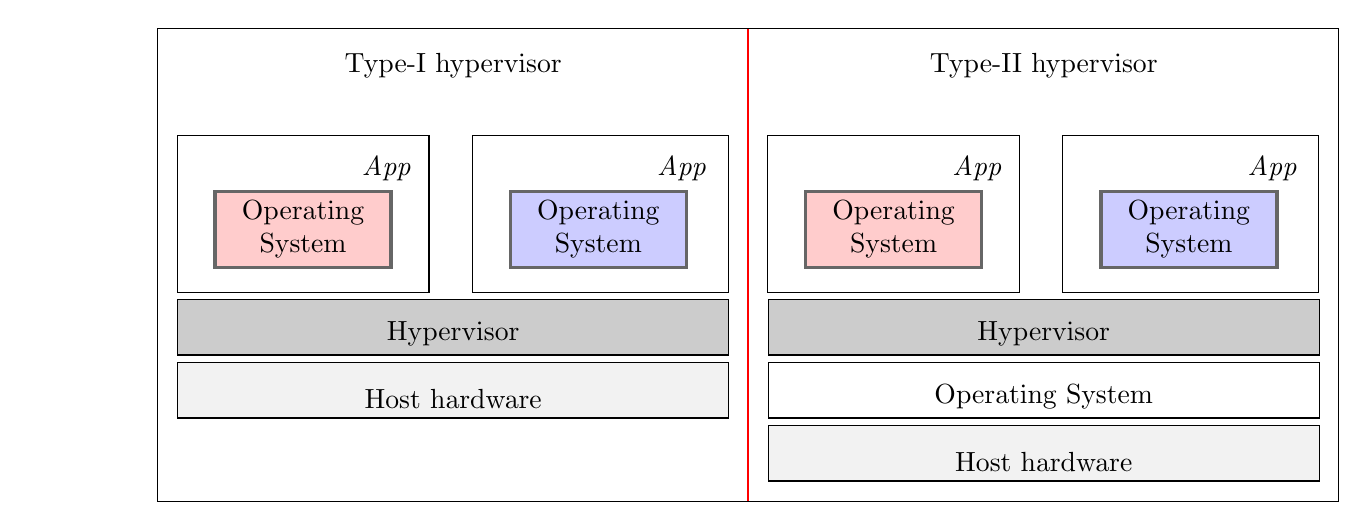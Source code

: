 \def\xout{15}
\def\yout{6}
\def\x{0}
\def\y{0}
\def\xr{7.75}
%\def\yl{1}
\def\xl{0.25}
\def\yl{0.25}
\def\yoffset{0.8}
\def\xsize{70}
\def\ysize{7}
\def\xapp{2.5}
\def\yapp{4.3}
\def\xos{3.2}
\def\yos{2.2}

\begin{tikzpicture}[
anode/.style={rectangle, draw=black!60, very thick, minimum size=5mm, minimum width=7cm, minimum height=1cm, text centered},
rednode/.style={rectangle, draw=black!60, fill=red!20, very thick, minimum size=5mm, text width=2cm, text centered},
bluenode/.style={rectangle, draw=black!60, fill=blue!20, very thick, minimum size=5mm, text width=2cm, text centered},]
  
  \draw[black] (\x, \y)rectangle(\xout,\yout);
  \draw[red,thick,-] (7.5, 0) -- (7.5, 6);
  \node (rect) [rectangle, minimum width=\xsize mm, minimum height=\ysize mm, anchor= south west,label={[anchor=south]south:Type-I hypervisor}] at (\xl,\yl+5) {};
  \node (rect) [rectangle, minimum width=\xsize mm, minimum height=\ysize mm, anchor= south west,label={[anchor=south]south:Type-II hypervisor}] at (\xr,\yl+5) {};

  
  \node (rect) [rectangle, draw, fill=black!5, minimum width=\xsize mm, minimum height=\ysize mm, anchor= south west,label={[anchor=south]south:Host hardware}] at (\xl,\yl+\yoffset) {};
  \node (rect) [rectangle, draw, fill=black!20, minimum width=\xsize mm, minimum height=\ysize mm, anchor= south west,label={[anchor=south]south:Hypervisor}] at (\xl,\yl+\yoffset+\yoffset) {};

  \draw[black] (\xl, \yl + \yoffset + \yoffset + \yoffset)rectangle(\xl + \xos, \yl + \yos+ \yoffset + \yoffset + 0.6);
  \node[rednode] at (\xl + \yoffset + \yoffset, \yl + \yoffset + \yoffset + \yoffset + \yoffset) {Operating System};
  \node (rect) [rectangle, minimum width=\xos mm, minimum height=\ysize mm, anchor= south west,label={[anchor=south]south:\textit{App}}] at (\xl+2.5,\yl+3.7) {};

  \draw[black] (4, \yl + \yoffset + \yoffset + \yoffset)rectangle(4.05 + \xos, \yl + \yos+ \yoffset + \yoffset + 0.6);
  \node[bluenode] at (4 + \yoffset + \yoffset, \yl + \yoffset + \yoffset + \yoffset + \yoffset) {Operating System};
  \node (rect) [rectangle, minimum width=\xos mm, minimum height=\ysize mm, anchor= south west,label={[anchor=south]south:\textit{App}}] at (4+2.5,\yl+3.7) {};


  \node (rect) [rectangle, draw, fill=black!5, minimum width=\xsize mm, minimum height=\ysize mm, anchor= south west,label={[anchor=south]south:Host hardware}] at (\xr,\yl) {};
  \node (rect) [rectangle, draw, minimum width=\xsize mm, minimum height=\ysize mm, anchor= south west,label={[anchor=south]south:Operating System}] at (\xr,\yl+\yoffset) {};
  \node (rect) [rectangle, draw, fill=black!20, minimum width=\xsize mm, minimum height=\ysize mm, anchor= south west,label={[anchor=south]south:Hypervisor}] at (\xr,\yl+\yoffset+\yoffset) {};

  \draw[black] (\xr, \yl + \yoffset + \yoffset + \yoffset)rectangle(\xr + \xos, \yl + \yos+ \yoffset + \yoffset + 0.6);
  \node[rednode] at (\xr + \yoffset + \yoffset, \yl + \yoffset + \yoffset + \yoffset + \yoffset) {Operating System};
  \node (rect) [rectangle, minimum width=\xos mm, minimum height=\ysize mm, anchor= south west,label={[anchor=south]south:\textit{App}}] at (\xr+2.5,\yl+3.7) {};

  \draw[black] (\xr + 3.75, \yl + \yoffset + \yoffset + \yoffset)rectangle(\xr + 3.8 + \xos, \yl + \yos+ \yoffset + \yoffset + 0.6);
  \node[bluenode] at (\xr + 3.75 + \yoffset + \yoffset, \yl + \yoffset + \yoffset + \yoffset + \yoffset) {Operating System};
  \node (rect) [rectangle, minimum width=\xos mm, minimum height=\ysize mm, anchor= south west,label={[anchor=south]south:\textit{App}}] at (\xr + 3.75 + 2.5,\yl+3.7) {};
  
\end{tikzpicture}
